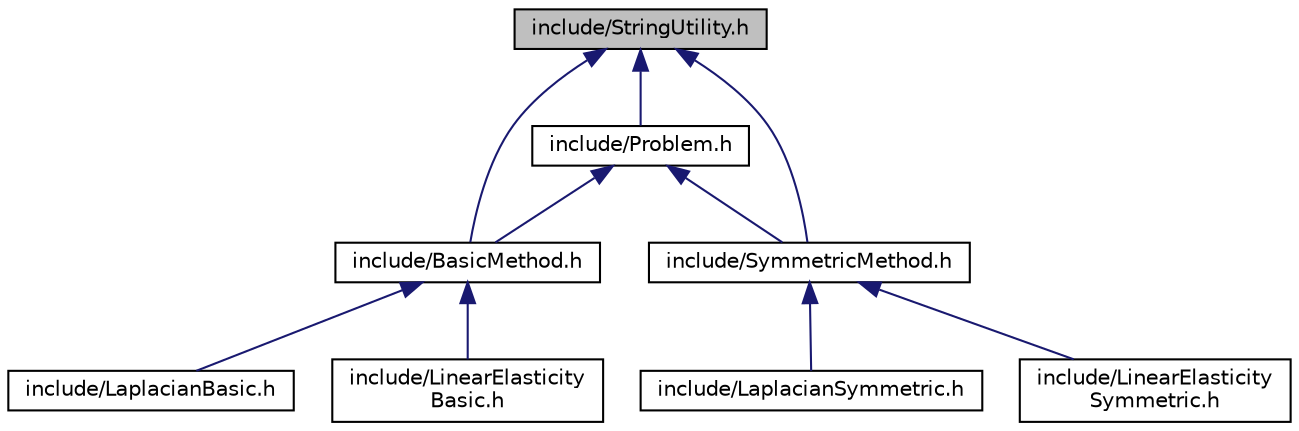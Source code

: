 digraph "include/StringUtility.h"
{
 // LATEX_PDF_SIZE
  edge [fontname="Helvetica",fontsize="10",labelfontname="Helvetica",labelfontsize="10"];
  node [fontname="Helvetica",fontsize="10",shape=record];
  Node1 [label="include/StringUtility.h",height=0.2,width=0.4,color="black", fillcolor="grey75", style="filled", fontcolor="black",tooltip="std::string utilities"];
  Node1 -> Node2 [dir="back",color="midnightblue",fontsize="10",style="solid"];
  Node2 [label="include/BasicMethod.h",height=0.2,width=0.4,color="black", fillcolor="white", style="filled",URL="$BasicMethod_8h.html",tooltip="An abstract class to group the common features of the basic formulation."];
  Node2 -> Node3 [dir="back",color="midnightblue",fontsize="10",style="solid"];
  Node3 [label="include/LaplacianBasic.h",height=0.2,width=0.4,color="black", fillcolor="white", style="filled",URL="$LaplacianBasic_8h.html",tooltip="This is the class for the management of a Laplacian problem with the basic formulation."];
  Node2 -> Node4 [dir="back",color="midnightblue",fontsize="10",style="solid"];
  Node4 [label="include/LinearElasticity\lBasic.h",height=0.2,width=0.4,color="black", fillcolor="white", style="filled",URL="$LinearElasticityBasic_8h.html",tooltip="This is the class for the management of a linear Elasticity problem with the basic formulation."];
  Node1 -> Node5 [dir="back",color="midnightblue",fontsize="10",style="solid"];
  Node5 [label="include/Problem.h",height=0.2,width=0.4,color="black", fillcolor="white", style="filled",URL="$Problem_8h.html",tooltip="This is the base abstract class. It contains all the methods andattributes that both the “symmetric” ..."];
  Node5 -> Node2 [dir="back",color="midnightblue",fontsize="10",style="solid"];
  Node5 -> Node6 [dir="back",color="midnightblue",fontsize="10",style="solid"];
  Node6 [label="include/SymmetricMethod.h",height=0.2,width=0.4,color="black", fillcolor="white", style="filled",URL="$SymmetricMethod_8h.html",tooltip="An abstract class to group the common features of the symmetric formulation."];
  Node6 -> Node7 [dir="back",color="midnightblue",fontsize="10",style="solid"];
  Node7 [label="include/LaplacianSymmetric.h",height=0.2,width=0.4,color="black", fillcolor="white", style="filled",URL="$LaplacianSymmetric_8h.html",tooltip="This is the class for the management of a Laplacian problem with the symmetric formulation."];
  Node6 -> Node8 [dir="back",color="midnightblue",fontsize="10",style="solid"];
  Node8 [label="include/LinearElasticity\lSymmetric.h",height=0.2,width=0.4,color="black", fillcolor="white", style="filled",URL="$LinearElasticitySymmetric_8h.html",tooltip="This is the class for the management of a linear Elasticity problem with the symmetric formulation."];
  Node1 -> Node6 [dir="back",color="midnightblue",fontsize="10",style="solid"];
}
